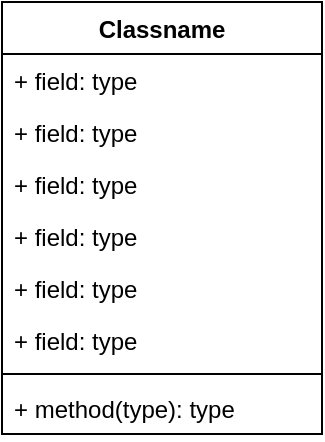 <mxfile version="20.1.1" type="github">
  <diagram id="n3HsWPKC9BcfrFoE6lrO" name="Page-1">
    <mxGraphModel dx="819" dy="492" grid="1" gridSize="10" guides="1" tooltips="1" connect="1" arrows="1" fold="1" page="1" pageScale="1" pageWidth="827" pageHeight="1169" math="0" shadow="0">
      <root>
        <mxCell id="0" />
        <mxCell id="1" parent="0" />
        <mxCell id="VxP2XsV1p8CQdQtkffWP-2" value="Classname" style="swimlane;fontStyle=1;align=center;verticalAlign=top;childLayout=stackLayout;horizontal=1;startSize=26;horizontalStack=0;resizeParent=1;resizeParentMax=0;resizeLast=0;collapsible=1;marginBottom=0;" parent="1" vertex="1">
          <mxGeometry x="60" y="70" width="160" height="216" as="geometry" />
        </mxCell>
        <mxCell id="VxP2XsV1p8CQdQtkffWP-3" value="+ field: type" style="text;strokeColor=none;fillColor=none;align=left;verticalAlign=top;spacingLeft=4;spacingRight=4;overflow=hidden;rotatable=0;points=[[0,0.5],[1,0.5]];portConstraint=eastwest;" parent="VxP2XsV1p8CQdQtkffWP-2" vertex="1">
          <mxGeometry y="26" width="160" height="26" as="geometry" />
        </mxCell>
        <mxCell id="VxP2XsV1p8CQdQtkffWP-10" value="+ field: type" style="text;strokeColor=none;fillColor=none;align=left;verticalAlign=top;spacingLeft=4;spacingRight=4;overflow=hidden;rotatable=0;points=[[0,0.5],[1,0.5]];portConstraint=eastwest;" parent="VxP2XsV1p8CQdQtkffWP-2" vertex="1">
          <mxGeometry y="52" width="160" height="26" as="geometry" />
        </mxCell>
        <mxCell id="VxP2XsV1p8CQdQtkffWP-11" value="+ field: type" style="text;strokeColor=none;fillColor=none;align=left;verticalAlign=top;spacingLeft=4;spacingRight=4;overflow=hidden;rotatable=0;points=[[0,0.5],[1,0.5]];portConstraint=eastwest;" parent="VxP2XsV1p8CQdQtkffWP-2" vertex="1">
          <mxGeometry y="78" width="160" height="26" as="geometry" />
        </mxCell>
        <mxCell id="VxP2XsV1p8CQdQtkffWP-13" value="+ field: type" style="text;strokeColor=none;fillColor=none;align=left;verticalAlign=top;spacingLeft=4;spacingRight=4;overflow=hidden;rotatable=0;points=[[0,0.5],[1,0.5]];portConstraint=eastwest;" parent="VxP2XsV1p8CQdQtkffWP-2" vertex="1">
          <mxGeometry y="104" width="160" height="26" as="geometry" />
        </mxCell>
        <mxCell id="VxP2XsV1p8CQdQtkffWP-14" value="+ field: type" style="text;strokeColor=none;fillColor=none;align=left;verticalAlign=top;spacingLeft=4;spacingRight=4;overflow=hidden;rotatable=0;points=[[0,0.5],[1,0.5]];portConstraint=eastwest;" parent="VxP2XsV1p8CQdQtkffWP-2" vertex="1">
          <mxGeometry y="130" width="160" height="26" as="geometry" />
        </mxCell>
        <mxCell id="VxP2XsV1p8CQdQtkffWP-12" value="+ field: type" style="text;strokeColor=none;fillColor=none;align=left;verticalAlign=top;spacingLeft=4;spacingRight=4;overflow=hidden;rotatable=0;points=[[0,0.5],[1,0.5]];portConstraint=eastwest;" parent="VxP2XsV1p8CQdQtkffWP-2" vertex="1">
          <mxGeometry y="156" width="160" height="26" as="geometry" />
        </mxCell>
        <mxCell id="VxP2XsV1p8CQdQtkffWP-4" value="" style="line;strokeWidth=1;fillColor=none;align=left;verticalAlign=middle;spacingTop=-1;spacingLeft=3;spacingRight=3;rotatable=0;labelPosition=right;points=[];portConstraint=eastwest;" parent="VxP2XsV1p8CQdQtkffWP-2" vertex="1">
          <mxGeometry y="182" width="160" height="8" as="geometry" />
        </mxCell>
        <mxCell id="VxP2XsV1p8CQdQtkffWP-5" value="+ method(type): type" style="text;strokeColor=none;fillColor=none;align=left;verticalAlign=top;spacingLeft=4;spacingRight=4;overflow=hidden;rotatable=0;points=[[0,0.5],[1,0.5]];portConstraint=eastwest;" parent="VxP2XsV1p8CQdQtkffWP-2" vertex="1">
          <mxGeometry y="190" width="160" height="26" as="geometry" />
        </mxCell>
      </root>
    </mxGraphModel>
  </diagram>
</mxfile>
